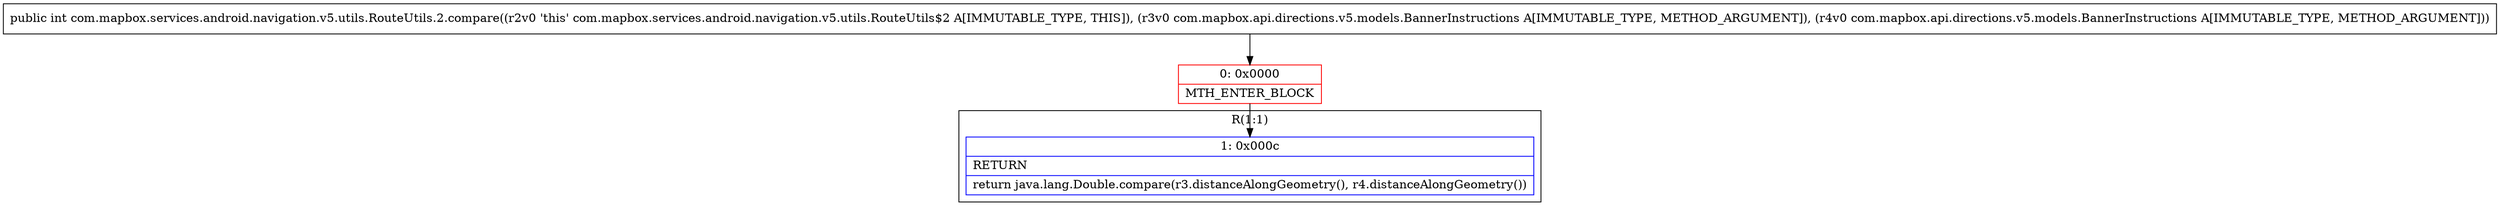 digraph "CFG forcom.mapbox.services.android.navigation.v5.utils.RouteUtils.2.compare(Lcom\/mapbox\/api\/directions\/v5\/models\/BannerInstructions;Lcom\/mapbox\/api\/directions\/v5\/models\/BannerInstructions;)I" {
subgraph cluster_Region_1719666704 {
label = "R(1:1)";
node [shape=record,color=blue];
Node_1 [shape=record,label="{1\:\ 0x000c|RETURN\l|return java.lang.Double.compare(r3.distanceAlongGeometry(), r4.distanceAlongGeometry())\l}"];
}
Node_0 [shape=record,color=red,label="{0\:\ 0x0000|MTH_ENTER_BLOCK\l}"];
MethodNode[shape=record,label="{public int com.mapbox.services.android.navigation.v5.utils.RouteUtils.2.compare((r2v0 'this' com.mapbox.services.android.navigation.v5.utils.RouteUtils$2 A[IMMUTABLE_TYPE, THIS]), (r3v0 com.mapbox.api.directions.v5.models.BannerInstructions A[IMMUTABLE_TYPE, METHOD_ARGUMENT]), (r4v0 com.mapbox.api.directions.v5.models.BannerInstructions A[IMMUTABLE_TYPE, METHOD_ARGUMENT])) }"];
MethodNode -> Node_0;
Node_0 -> Node_1;
}

